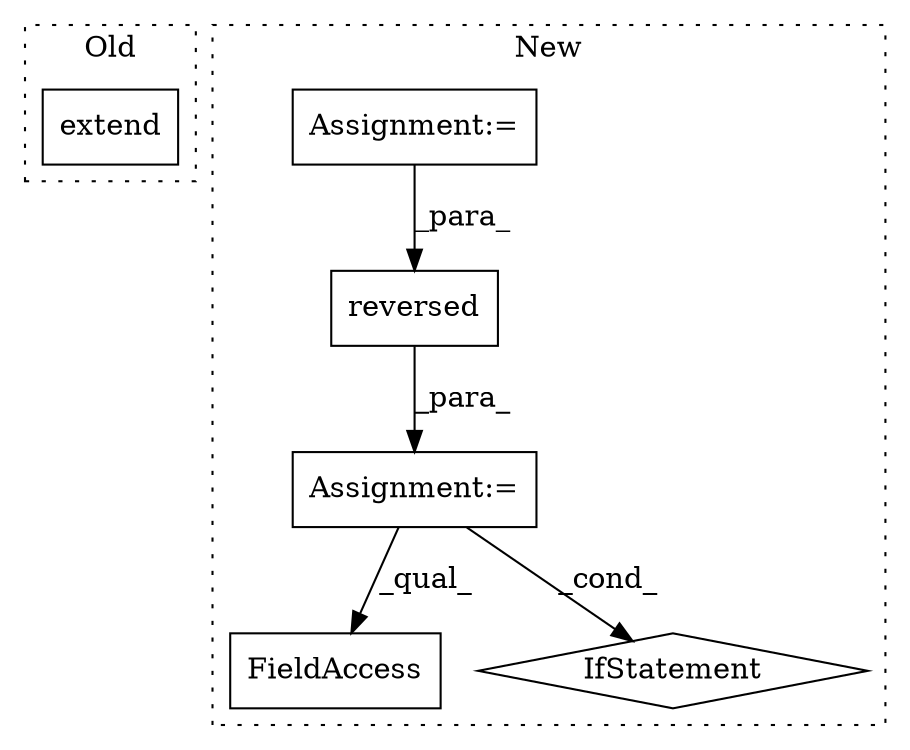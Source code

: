 digraph G {
subgraph cluster0 {
1 [label="extend" a="32" s="1558,1608" l="7,1" shape="box"];
label = "Old";
style="dotted";
}
subgraph cluster1 {
2 [label="reversed" a="32" s="1694,1717" l="9,1" shape="box"];
3 [label="FieldAccess" a="22" s="1732" l="9" shape="box"];
4 [label="IfStatement" a="25" s="1728,1752" l="4,2" shape="diamond"];
5 [label="Assignment:=" a="7" s="1633,1718" l="53,2" shape="box"];
6 [label="Assignment:=" a="7" s="1583" l="1" shape="box"];
label = "New";
style="dotted";
}
2 -> 5 [label="_para_"];
5 -> 4 [label="_cond_"];
5 -> 3 [label="_qual_"];
6 -> 2 [label="_para_"];
}